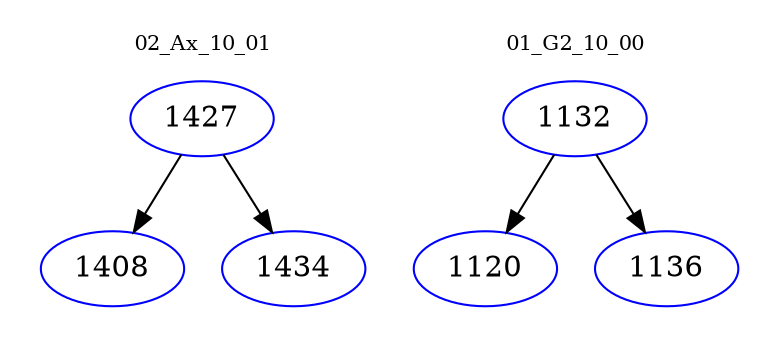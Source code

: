digraph{
subgraph cluster_0 {
color = white
label = "02_Ax_10_01";
fontsize=10;
T0_1427 [label="1427", color="blue"]
T0_1427 -> T0_1408 [color="black"]
T0_1408 [label="1408", color="blue"]
T0_1427 -> T0_1434 [color="black"]
T0_1434 [label="1434", color="blue"]
}
subgraph cluster_1 {
color = white
label = "01_G2_10_00";
fontsize=10;
T1_1132 [label="1132", color="blue"]
T1_1132 -> T1_1120 [color="black"]
T1_1120 [label="1120", color="blue"]
T1_1132 -> T1_1136 [color="black"]
T1_1136 [label="1136", color="blue"]
}
}
